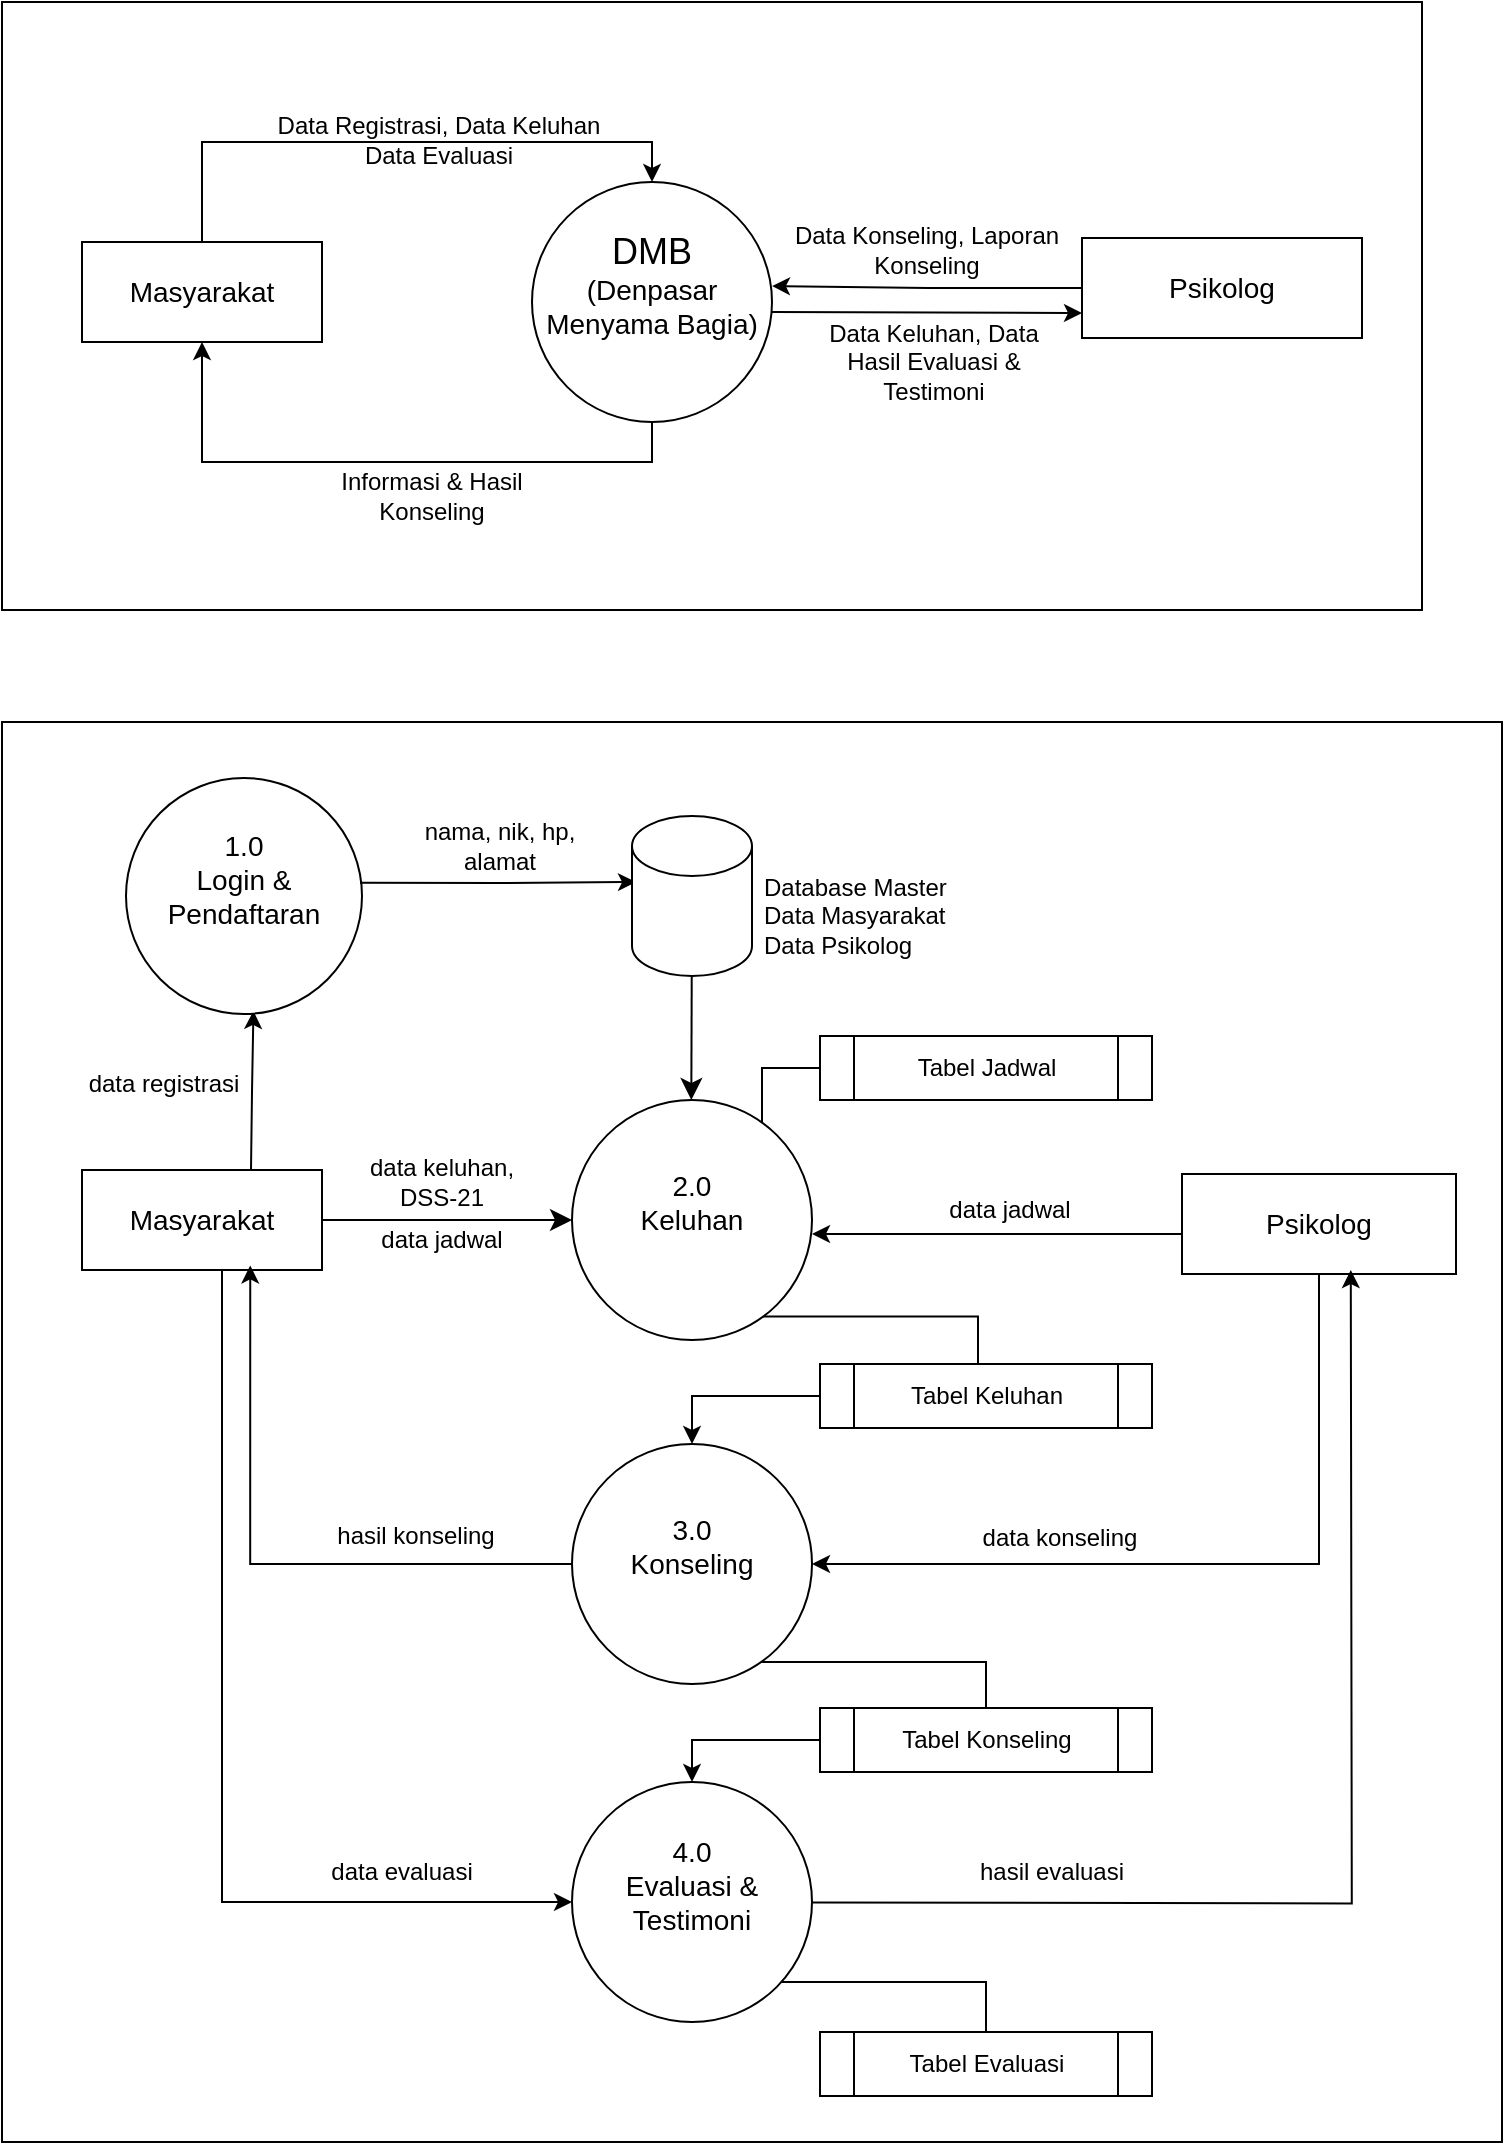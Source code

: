 <mxfile version="26.0.6">
  <diagram id="6a731a19-8d31-9384-78a2-239565b7b9f0" name="Page-1">
    <mxGraphModel dx="2151" dy="1160" grid="1" gridSize="10" guides="1" tooltips="1" connect="1" arrows="1" fold="1" page="1" pageScale="1" pageWidth="1169" pageHeight="827" background="none" math="0" shadow="0">
      <root>
        <mxCell id="0" />
        <mxCell id="1" parent="0" />
        <mxCell id="cNiK-8ckhrLXa3-nI2Zt-66" style="edgeStyle=orthogonalEdgeStyle;rounded=0;orthogonalLoop=1;jettySize=auto;html=1;entryX=0.5;entryY=1;entryDx=0;entryDy=0;" parent="1" source="cNiK-8ckhrLXa3-nI2Zt-7" target="cNiK-8ckhrLXa3-nI2Zt-12" edge="1">
          <mxGeometry relative="1" as="geometry">
            <Array as="points">
              <mxPoint x="365" y="270" />
              <mxPoint x="140" y="270" />
            </Array>
          </mxGeometry>
        </mxCell>
        <mxCell id="cNiK-8ckhrLXa3-nI2Zt-72" style="edgeStyle=orthogonalEdgeStyle;rounded=0;orthogonalLoop=1;jettySize=auto;html=1;entryX=0;entryY=0.75;entryDx=0;entryDy=0;" parent="1" target="cNiK-8ckhrLXa3-nI2Zt-70" edge="1">
          <mxGeometry relative="1" as="geometry">
            <mxPoint x="425" y="195" as="sourcePoint" />
            <mxPoint x="510" y="195" as="targetPoint" />
          </mxGeometry>
        </mxCell>
        <mxCell id="cNiK-8ckhrLXa3-nI2Zt-7" value="&lt;div&gt;&lt;font style=&quot;font-size: 18px;&quot;&gt;DMB&lt;/font&gt;&lt;/div&gt;&lt;div&gt;&lt;font style=&quot;font-size: 14px;&quot;&gt;(Denpasar Menyama Bagia)&lt;/font&gt;&lt;/div&gt;&lt;div&gt;&lt;font style=&quot;font-size: 14px;&quot;&gt;&lt;br&gt;&lt;/font&gt;&lt;/div&gt;" style="ellipse;whiteSpace=wrap;html=1;aspect=fixed;fontSize=14;" parent="1" vertex="1">
          <mxGeometry x="305" y="130" width="120" height="120" as="geometry" />
        </mxCell>
        <mxCell id="cNiK-8ckhrLXa3-nI2Zt-65" style="edgeStyle=orthogonalEdgeStyle;rounded=0;orthogonalLoop=1;jettySize=auto;html=1;entryX=0.5;entryY=0;entryDx=0;entryDy=0;" parent="1" source="cNiK-8ckhrLXa3-nI2Zt-12" target="cNiK-8ckhrLXa3-nI2Zt-7" edge="1">
          <mxGeometry relative="1" as="geometry">
            <Array as="points">
              <mxPoint x="140" y="110" />
              <mxPoint x="365" y="110" />
            </Array>
          </mxGeometry>
        </mxCell>
        <mxCell id="cNiK-8ckhrLXa3-nI2Zt-12" value="Masyarakat" style="rounded=0;whiteSpace=wrap;html=1;fontSize=14;" parent="1" vertex="1">
          <mxGeometry x="80" y="160" width="120" height="50" as="geometry" />
        </mxCell>
        <mxCell id="cNiK-8ckhrLXa3-nI2Zt-18" value="Data Registrasi, Data Keluhan&lt;br&gt;Data Evaluasi" style="text;html=1;align=center;verticalAlign=middle;whiteSpace=wrap;rounded=0;fontSize=12;" parent="1" vertex="1">
          <mxGeometry x="169" y="91" width="179" height="35" as="geometry" />
        </mxCell>
        <mxCell id="cNiK-8ckhrLXa3-nI2Zt-33" value="" style="rounded=0;whiteSpace=wrap;html=1;fillColor=none;" parent="1" vertex="1">
          <mxGeometry x="40" y="400" width="750" height="710" as="geometry" />
        </mxCell>
        <mxCell id="cNiK-8ckhrLXa3-nI2Zt-36" value="&lt;div style=&quot;font-size: 12px;&quot;&gt;Database Master Data Masyarakat&lt;/div&gt;&lt;div style=&quot;font-size: 12px;&quot;&gt;Data Psikolog&lt;br&gt;&lt;/div&gt;" style="text;html=1;align=left;verticalAlign=middle;whiteSpace=wrap;rounded=0;fontSize=12;" parent="1" vertex="1">
          <mxGeometry x="419" y="467" width="100" height="60" as="geometry" />
        </mxCell>
        <mxCell id="cNiK-8ckhrLXa3-nI2Zt-37" style="edgeStyle=none;curved=1;rounded=0;orthogonalLoop=1;jettySize=auto;html=1;fontSize=12;startSize=8;endSize=8;endArrow=none;endFill=0;startArrow=classic;startFill=1;" parent="1" source="cNiK-8ckhrLXa3-nI2Zt-35" edge="1">
          <mxGeometry relative="1" as="geometry">
            <mxPoint x="384.66" y="499" as="targetPoint" />
            <mxPoint x="384.66" y="589" as="sourcePoint" />
          </mxGeometry>
        </mxCell>
        <mxCell id="cNiK-8ckhrLXa3-nI2Zt-38" style="edgeStyle=orthogonalEdgeStyle;rounded=0;orthogonalLoop=1;jettySize=auto;html=1;fontSize=12;startSize=8;endSize=8;endArrow=none;endFill=0;exitX=0.774;exitY=0.902;exitDx=0;exitDy=0;exitPerimeter=0;" parent="1" source="cNiK-8ckhrLXa3-nI2Zt-39" target="cNiK-8ckhrLXa3-nI2Zt-93" edge="1">
          <mxGeometry relative="1" as="geometry">
            <mxPoint x="385" y="800" as="targetPoint" />
            <Array as="points">
              <mxPoint x="528" y="697" />
            </Array>
          </mxGeometry>
        </mxCell>
        <mxCell id="fbhjmRC7C3WrphUypX53-27" style="edgeStyle=orthogonalEdgeStyle;rounded=0;orthogonalLoop=1;jettySize=auto;html=1;entryX=0;entryY=0.5;entryDx=0;entryDy=0;endArrow=none;endFill=0;" parent="1" source="cNiK-8ckhrLXa3-nI2Zt-39" target="fbhjmRC7C3WrphUypX53-26" edge="1">
          <mxGeometry relative="1" as="geometry">
            <Array as="points">
              <mxPoint x="420" y="573" />
            </Array>
          </mxGeometry>
        </mxCell>
        <mxCell id="cNiK-8ckhrLXa3-nI2Zt-39" value="&lt;div style=&quot;font-size: 14px;&quot;&gt;2.0&lt;/div&gt;&lt;div&gt;Keluhan&lt;/div&gt;&lt;div&gt;&lt;br&gt;&lt;/div&gt;" style="ellipse;whiteSpace=wrap;html=1;aspect=fixed;fontSize=14;" parent="1" vertex="1">
          <mxGeometry x="325" y="589" width="120" height="120" as="geometry" />
        </mxCell>
        <mxCell id="cNiK-8ckhrLXa3-nI2Zt-42" style="edgeStyle=none;curved=1;rounded=0;orthogonalLoop=1;jettySize=auto;html=1;entryX=0;entryY=0.5;entryDx=0;entryDy=0;fontSize=12;startSize=8;endSize=8;" parent="1" source="cNiK-8ckhrLXa3-nI2Zt-44" target="cNiK-8ckhrLXa3-nI2Zt-39" edge="1">
          <mxGeometry relative="1" as="geometry" />
        </mxCell>
        <mxCell id="cNiK-8ckhrLXa3-nI2Zt-78" style="edgeStyle=orthogonalEdgeStyle;rounded=0;orthogonalLoop=1;jettySize=auto;html=1;entryX=0.54;entryY=0.987;entryDx=0;entryDy=0;entryPerimeter=0;" parent="1" target="cNiK-8ckhrLXa3-nI2Zt-77" edge="1">
          <mxGeometry relative="1" as="geometry">
            <mxPoint x="164.5" y="624" as="sourcePoint" />
            <mxPoint x="164.496" y="529.006" as="targetPoint" />
            <Array as="points" />
          </mxGeometry>
        </mxCell>
        <mxCell id="fbhjmRC7C3WrphUypX53-9" style="edgeStyle=orthogonalEdgeStyle;rounded=0;orthogonalLoop=1;jettySize=auto;html=1;entryX=0;entryY=0.5;entryDx=0;entryDy=0;" parent="1" source="cNiK-8ckhrLXa3-nI2Zt-44" target="fbhjmRC7C3WrphUypX53-8" edge="1">
          <mxGeometry relative="1" as="geometry">
            <Array as="points">
              <mxPoint x="150" y="990" />
            </Array>
          </mxGeometry>
        </mxCell>
        <mxCell id="cNiK-8ckhrLXa3-nI2Zt-44" value="Masyarakat" style="rounded=0;whiteSpace=wrap;html=1;fontSize=14;" parent="1" vertex="1">
          <mxGeometry x="80" y="624" width="120" height="50" as="geometry" />
        </mxCell>
        <mxCell id="cNiK-8ckhrLXa3-nI2Zt-50" value="data registrasi" style="text;html=1;align=center;verticalAlign=middle;whiteSpace=wrap;rounded=0;fontSize=12;" parent="1" vertex="1">
          <mxGeometry x="71" y="566" width="100" height="30" as="geometry" />
        </mxCell>
        <mxCell id="cNiK-8ckhrLXa3-nI2Zt-56" style="edgeStyle=none;curved=1;rounded=0;orthogonalLoop=1;jettySize=auto;html=1;exitX=0.5;exitY=1;exitDx=0;exitDy=0;fontSize=12;startSize=8;endSize=8;" parent="1" edge="1">
          <mxGeometry relative="1" as="geometry">
            <mxPoint x="414" y="751" as="sourcePoint" />
            <mxPoint x="414" y="751" as="targetPoint" />
          </mxGeometry>
        </mxCell>
        <mxCell id="cNiK-8ckhrLXa3-nI2Zt-91" style="edgeStyle=orthogonalEdgeStyle;rounded=0;orthogonalLoop=1;jettySize=auto;html=1;exitX=0.007;exitY=0.599;exitDx=0;exitDy=0;exitPerimeter=0;" parent="1" source="cNiK-8ckhrLXa3-nI2Zt-61" edge="1">
          <mxGeometry relative="1" as="geometry">
            <mxPoint x="570" y="656" as="sourcePoint" />
            <mxPoint x="445" y="656" as="targetPoint" />
          </mxGeometry>
        </mxCell>
        <mxCell id="fbhjmRC7C3WrphUypX53-10" style="edgeStyle=orthogonalEdgeStyle;rounded=0;orthogonalLoop=1;jettySize=auto;html=1;entryX=1;entryY=0.5;entryDx=0;entryDy=0;" parent="1" source="cNiK-8ckhrLXa3-nI2Zt-61" target="fbhjmRC7C3WrphUypX53-6" edge="1">
          <mxGeometry relative="1" as="geometry">
            <Array as="points">
              <mxPoint x="699" y="821" />
            </Array>
          </mxGeometry>
        </mxCell>
        <mxCell id="cNiK-8ckhrLXa3-nI2Zt-61" value="Psikolog" style="rounded=0;whiteSpace=wrap;html=1;fontSize=14;" parent="1" vertex="1">
          <mxGeometry x="630" y="626" width="137" height="50" as="geometry" />
        </mxCell>
        <mxCell id="cNiK-8ckhrLXa3-nI2Zt-64" style="edgeStyle=none;curved=1;rounded=0;orthogonalLoop=1;jettySize=auto;html=1;exitX=0.5;exitY=1;exitDx=0;exitDy=0;fontSize=12;startSize=8;endSize=8;" parent="1" edge="1">
          <mxGeometry relative="1" as="geometry">
            <mxPoint x="450" y="553" as="sourcePoint" />
            <mxPoint x="450" y="553" as="targetPoint" />
          </mxGeometry>
        </mxCell>
        <mxCell id="cNiK-8ckhrLXa3-nI2Zt-67" value="&lt;div&gt;Informasi &amp;amp; Hasil Konseling&lt;/div&gt;" style="text;html=1;align=center;verticalAlign=middle;whiteSpace=wrap;rounded=0;fontSize=12;" parent="1" vertex="1">
          <mxGeometry x="185" y="272" width="140" height="30" as="geometry" />
        </mxCell>
        <mxCell id="cNiK-8ckhrLXa3-nI2Zt-73" style="edgeStyle=orthogonalEdgeStyle;rounded=0;orthogonalLoop=1;jettySize=auto;html=1;exitX=0;exitY=0.5;exitDx=0;exitDy=0;" parent="1" source="cNiK-8ckhrLXa3-nI2Zt-70" edge="1">
          <mxGeometry relative="1" as="geometry">
            <mxPoint x="530" y="182" as="sourcePoint" />
            <mxPoint x="425" y="182" as="targetPoint" />
          </mxGeometry>
        </mxCell>
        <mxCell id="cNiK-8ckhrLXa3-nI2Zt-70" value="Psikolog" style="rounded=0;whiteSpace=wrap;html=1;fontSize=14;" parent="1" vertex="1">
          <mxGeometry x="580" y="158" width="140" height="50" as="geometry" />
        </mxCell>
        <mxCell id="cNiK-8ckhrLXa3-nI2Zt-74" value="Data Keluhan, Data Hasil Evaluasi &amp;amp; Testimoni" style="text;html=1;align=center;verticalAlign=middle;whiteSpace=wrap;rounded=0;fontSize=12;" parent="1" vertex="1">
          <mxGeometry x="449" y="199" width="114" height="42" as="geometry" />
        </mxCell>
        <mxCell id="cNiK-8ckhrLXa3-nI2Zt-75" value="Data Konseling, Laporan Konseling" style="text;html=1;align=center;verticalAlign=middle;whiteSpace=wrap;rounded=0;fontSize=12;" parent="1" vertex="1">
          <mxGeometry x="432" y="149" width="141" height="30" as="geometry" />
        </mxCell>
        <mxCell id="cNiK-8ckhrLXa3-nI2Zt-77" value="&lt;div style=&quot;font-size: 14px;&quot;&gt;1.0&lt;/div&gt;&lt;div style=&quot;font-size: 14px;&quot;&gt;Login &amp;amp; Pendaftaran&lt;/div&gt;&lt;div style=&quot;font-size: 14px;&quot;&gt;&lt;br style=&quot;font-size: 14px;&quot;&gt;&lt;/div&gt;" style="ellipse;whiteSpace=wrap;html=1;aspect=fixed;fontSize=14;" parent="1" vertex="1">
          <mxGeometry x="102" y="428" width="118" height="118" as="geometry" />
        </mxCell>
        <mxCell id="cNiK-8ckhrLXa3-nI2Zt-82" style="edgeStyle=orthogonalEdgeStyle;rounded=0;orthogonalLoop=1;jettySize=auto;html=1;startArrow=classic;startFill=1;endArrow=none;endFill=0;entryX=1.017;entryY=0.435;entryDx=0;entryDy=0;entryPerimeter=0;" parent="1" edge="1">
          <mxGeometry relative="1" as="geometry">
            <mxPoint x="219.006" y="480.33" as="targetPoint" />
            <mxPoint x="357" y="480" as="sourcePoint" />
          </mxGeometry>
        </mxCell>
        <mxCell id="cNiK-8ckhrLXa3-nI2Zt-84" value="&lt;div align=&quot;center&quot;&gt;nama, nik, hp, alamat&lt;br&gt;&lt;/div&gt;" style="text;html=1;align=center;verticalAlign=middle;whiteSpace=wrap;rounded=0;fontSize=12;" parent="1" vertex="1">
          <mxGeometry x="239" y="447" width="100" height="30" as="geometry" />
        </mxCell>
        <mxCell id="cNiK-8ckhrLXa3-nI2Zt-86" value="data keluhan, DSS-21" style="text;html=1;align=center;verticalAlign=middle;whiteSpace=wrap;rounded=0;fontSize=12;" parent="1" vertex="1">
          <mxGeometry x="210" y="615" width="100" height="30" as="geometry" />
        </mxCell>
        <mxCell id="cNiK-8ckhrLXa3-nI2Zt-92" value="data jadwal" style="text;html=1;align=center;verticalAlign=middle;whiteSpace=wrap;rounded=0;fontSize=12;" parent="1" vertex="1">
          <mxGeometry x="489" y="629" width="110" height="30" as="geometry" />
        </mxCell>
        <mxCell id="fbhjmRC7C3WrphUypX53-11" style="edgeStyle=orthogonalEdgeStyle;rounded=0;orthogonalLoop=1;jettySize=auto;html=1;" parent="1" source="cNiK-8ckhrLXa3-nI2Zt-93" target="fbhjmRC7C3WrphUypX53-6" edge="1">
          <mxGeometry relative="1" as="geometry" />
        </mxCell>
        <mxCell id="cNiK-8ckhrLXa3-nI2Zt-93" value="&lt;div&gt;Tabel Keluhan&lt;br&gt;&lt;/div&gt;" style="shape=process;whiteSpace=wrap;html=1;backgroundOutline=1;" parent="1" vertex="1">
          <mxGeometry x="449" y="721" width="166" height="32" as="geometry" />
        </mxCell>
        <mxCell id="cNiK-8ckhrLXa3-nI2Zt-94" value="" style="rounded=0;whiteSpace=wrap;html=1;fillColor=none;" parent="1" vertex="1">
          <mxGeometry x="40" y="40" width="710" height="304" as="geometry" />
        </mxCell>
        <mxCell id="fbhjmRC7C3WrphUypX53-5" value="data jadwal" style="text;html=1;align=center;verticalAlign=middle;whiteSpace=wrap;rounded=0;fontSize=12;" parent="1" vertex="1">
          <mxGeometry x="210" y="643.5" width="100" height="30" as="geometry" />
        </mxCell>
        <mxCell id="fbhjmRC7C3WrphUypX53-15" style="edgeStyle=orthogonalEdgeStyle;rounded=0;orthogonalLoop=1;jettySize=auto;html=1;endArrow=none;endFill=0;" parent="1" source="fbhjmRC7C3WrphUypX53-6" target="fbhjmRC7C3WrphUypX53-14" edge="1">
          <mxGeometry relative="1" as="geometry">
            <Array as="points">
              <mxPoint x="532" y="870" />
            </Array>
          </mxGeometry>
        </mxCell>
        <mxCell id="fbhjmRC7C3WrphUypX53-6" value="&lt;div style=&quot;font-size: 14px;&quot;&gt;3.0&lt;/div&gt;&lt;div&gt;Konseling&lt;br&gt;&lt;/div&gt;&lt;div&gt;&lt;br&gt;&lt;/div&gt;" style="ellipse;whiteSpace=wrap;html=1;aspect=fixed;fontSize=14;" parent="1" vertex="1">
          <mxGeometry x="325" y="761" width="120" height="120" as="geometry" />
        </mxCell>
        <mxCell id="fbhjmRC7C3WrphUypX53-7" style="edgeStyle=orthogonalEdgeStyle;rounded=0;orthogonalLoop=1;jettySize=auto;html=1;entryX=0.701;entryY=0.954;entryDx=0;entryDy=0;entryPerimeter=0;" parent="1" source="fbhjmRC7C3WrphUypX53-6" target="cNiK-8ckhrLXa3-nI2Zt-44" edge="1">
          <mxGeometry relative="1" as="geometry" />
        </mxCell>
        <mxCell id="fbhjmRC7C3WrphUypX53-18" style="edgeStyle=orthogonalEdgeStyle;rounded=0;orthogonalLoop=1;jettySize=auto;html=1;endArrow=none;endFill=0;" parent="1" source="fbhjmRC7C3WrphUypX53-8" target="fbhjmRC7C3WrphUypX53-17" edge="1">
          <mxGeometry relative="1" as="geometry">
            <Array as="points">
              <mxPoint x="532" y="1030" />
            </Array>
          </mxGeometry>
        </mxCell>
        <mxCell id="fbhjmRC7C3WrphUypX53-8" value="&lt;div style=&quot;font-size: 14px;&quot;&gt;4.0&lt;/div&gt;&lt;div&gt;Evaluasi &amp;amp; Testimoni&lt;br&gt;&lt;/div&gt;&lt;div&gt;&lt;br&gt;&lt;/div&gt;" style="ellipse;whiteSpace=wrap;html=1;aspect=fixed;fontSize=14;" parent="1" vertex="1">
          <mxGeometry x="325" y="930" width="120" height="120" as="geometry" />
        </mxCell>
        <mxCell id="fbhjmRC7C3WrphUypX53-13" style="edgeStyle=orthogonalEdgeStyle;rounded=0;orthogonalLoop=1;jettySize=auto;html=1;entryX=0.616;entryY=0.956;entryDx=0;entryDy=0;entryPerimeter=0;" parent="1" edge="1">
          <mxGeometry relative="1" as="geometry">
            <mxPoint x="445" y="990.2" as="sourcePoint" />
            <mxPoint x="714.392" y="674" as="targetPoint" />
          </mxGeometry>
        </mxCell>
        <mxCell id="fbhjmRC7C3WrphUypX53-19" style="edgeStyle=orthogonalEdgeStyle;rounded=0;orthogonalLoop=1;jettySize=auto;html=1;entryX=0.5;entryY=0;entryDx=0;entryDy=0;" parent="1" source="fbhjmRC7C3WrphUypX53-14" target="fbhjmRC7C3WrphUypX53-8" edge="1">
          <mxGeometry relative="1" as="geometry">
            <Array as="points">
              <mxPoint x="385" y="909" />
            </Array>
          </mxGeometry>
        </mxCell>
        <mxCell id="fbhjmRC7C3WrphUypX53-14" value="&lt;div&gt;Tabel Konseling&lt;br&gt;&lt;/div&gt;" style="shape=process;whiteSpace=wrap;html=1;backgroundOutline=1;" parent="1" vertex="1">
          <mxGeometry x="449" y="893" width="166" height="32" as="geometry" />
        </mxCell>
        <mxCell id="fbhjmRC7C3WrphUypX53-17" value="&lt;div&gt;Tabel Evaluasi&lt;br&gt;&lt;/div&gt;" style="shape=process;whiteSpace=wrap;html=1;backgroundOutline=1;" parent="1" vertex="1">
          <mxGeometry x="449" y="1055" width="166" height="32" as="geometry" />
        </mxCell>
        <mxCell id="fbhjmRC7C3WrphUypX53-20" value="hasil konseling" style="text;html=1;align=center;verticalAlign=middle;whiteSpace=wrap;rounded=0;fontSize=12;" parent="1" vertex="1">
          <mxGeometry x="197" y="792" width="100" height="30" as="geometry" />
        </mxCell>
        <mxCell id="fbhjmRC7C3WrphUypX53-21" value="data konseling" style="text;html=1;align=center;verticalAlign=middle;whiteSpace=wrap;rounded=0;fontSize=12;" parent="1" vertex="1">
          <mxGeometry x="519" y="793" width="100" height="30" as="geometry" />
        </mxCell>
        <mxCell id="fbhjmRC7C3WrphUypX53-22" value="hasil evaluasi" style="text;html=1;align=center;verticalAlign=middle;whiteSpace=wrap;rounded=0;fontSize=12;" parent="1" vertex="1">
          <mxGeometry x="515" y="960" width="100" height="30" as="geometry" />
        </mxCell>
        <mxCell id="fbhjmRC7C3WrphUypX53-24" value="data evaluasi" style="text;html=1;align=center;verticalAlign=middle;whiteSpace=wrap;rounded=0;fontSize=12;" parent="1" vertex="1">
          <mxGeometry x="190" y="960" width="100" height="30" as="geometry" />
        </mxCell>
        <mxCell id="fbhjmRC7C3WrphUypX53-25" value="" style="edgeStyle=none;curved=1;rounded=0;orthogonalLoop=1;jettySize=auto;html=1;fontSize=12;startSize=8;endSize=8;endArrow=none;endFill=0;startArrow=classic;startFill=1;" parent="1" target="cNiK-8ckhrLXa3-nI2Zt-35" edge="1">
          <mxGeometry relative="1" as="geometry">
            <mxPoint x="384.66" y="499" as="targetPoint" />
            <mxPoint x="384.66" y="589" as="sourcePoint" />
          </mxGeometry>
        </mxCell>
        <mxCell id="cNiK-8ckhrLXa3-nI2Zt-35" value="" style="shape=cylinder3;whiteSpace=wrap;html=1;boundedLbl=1;backgroundOutline=1;size=15;" parent="1" vertex="1">
          <mxGeometry x="355" y="447" width="60" height="80" as="geometry" />
        </mxCell>
        <mxCell id="fbhjmRC7C3WrphUypX53-26" value="&lt;div&gt;Tabel Jadwal&lt;br&gt;&lt;/div&gt;" style="shape=process;whiteSpace=wrap;html=1;backgroundOutline=1;" parent="1" vertex="1">
          <mxGeometry x="449" y="557" width="166" height="32" as="geometry" />
        </mxCell>
      </root>
    </mxGraphModel>
  </diagram>
</mxfile>
